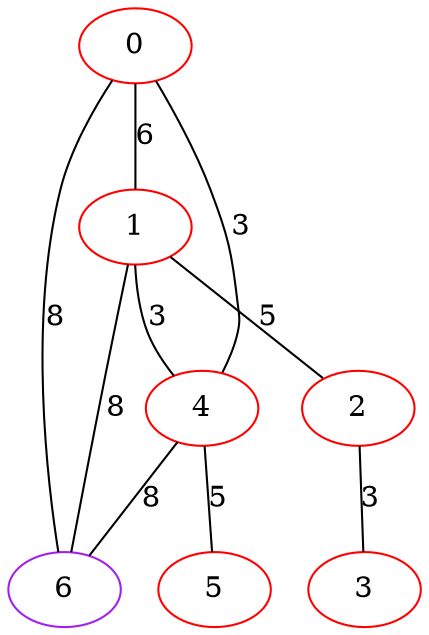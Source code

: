 graph "" {
0 [color=red, weight=1];
1 [color=red, weight=1];
2 [color=red, weight=1];
3 [color=red, weight=1];
4 [color=red, weight=1];
5 [color=red, weight=1];
6 [color=purple, weight=4];
0 -- 1  [key=0, label=6];
0 -- 4  [key=0, label=3];
0 -- 6  [key=0, label=8];
1 -- 2  [key=0, label=5];
1 -- 4  [key=0, label=3];
1 -- 6  [key=0, label=8];
2 -- 3  [key=0, label=3];
4 -- 5  [key=0, label=5];
4 -- 6  [key=0, label=8];
}
